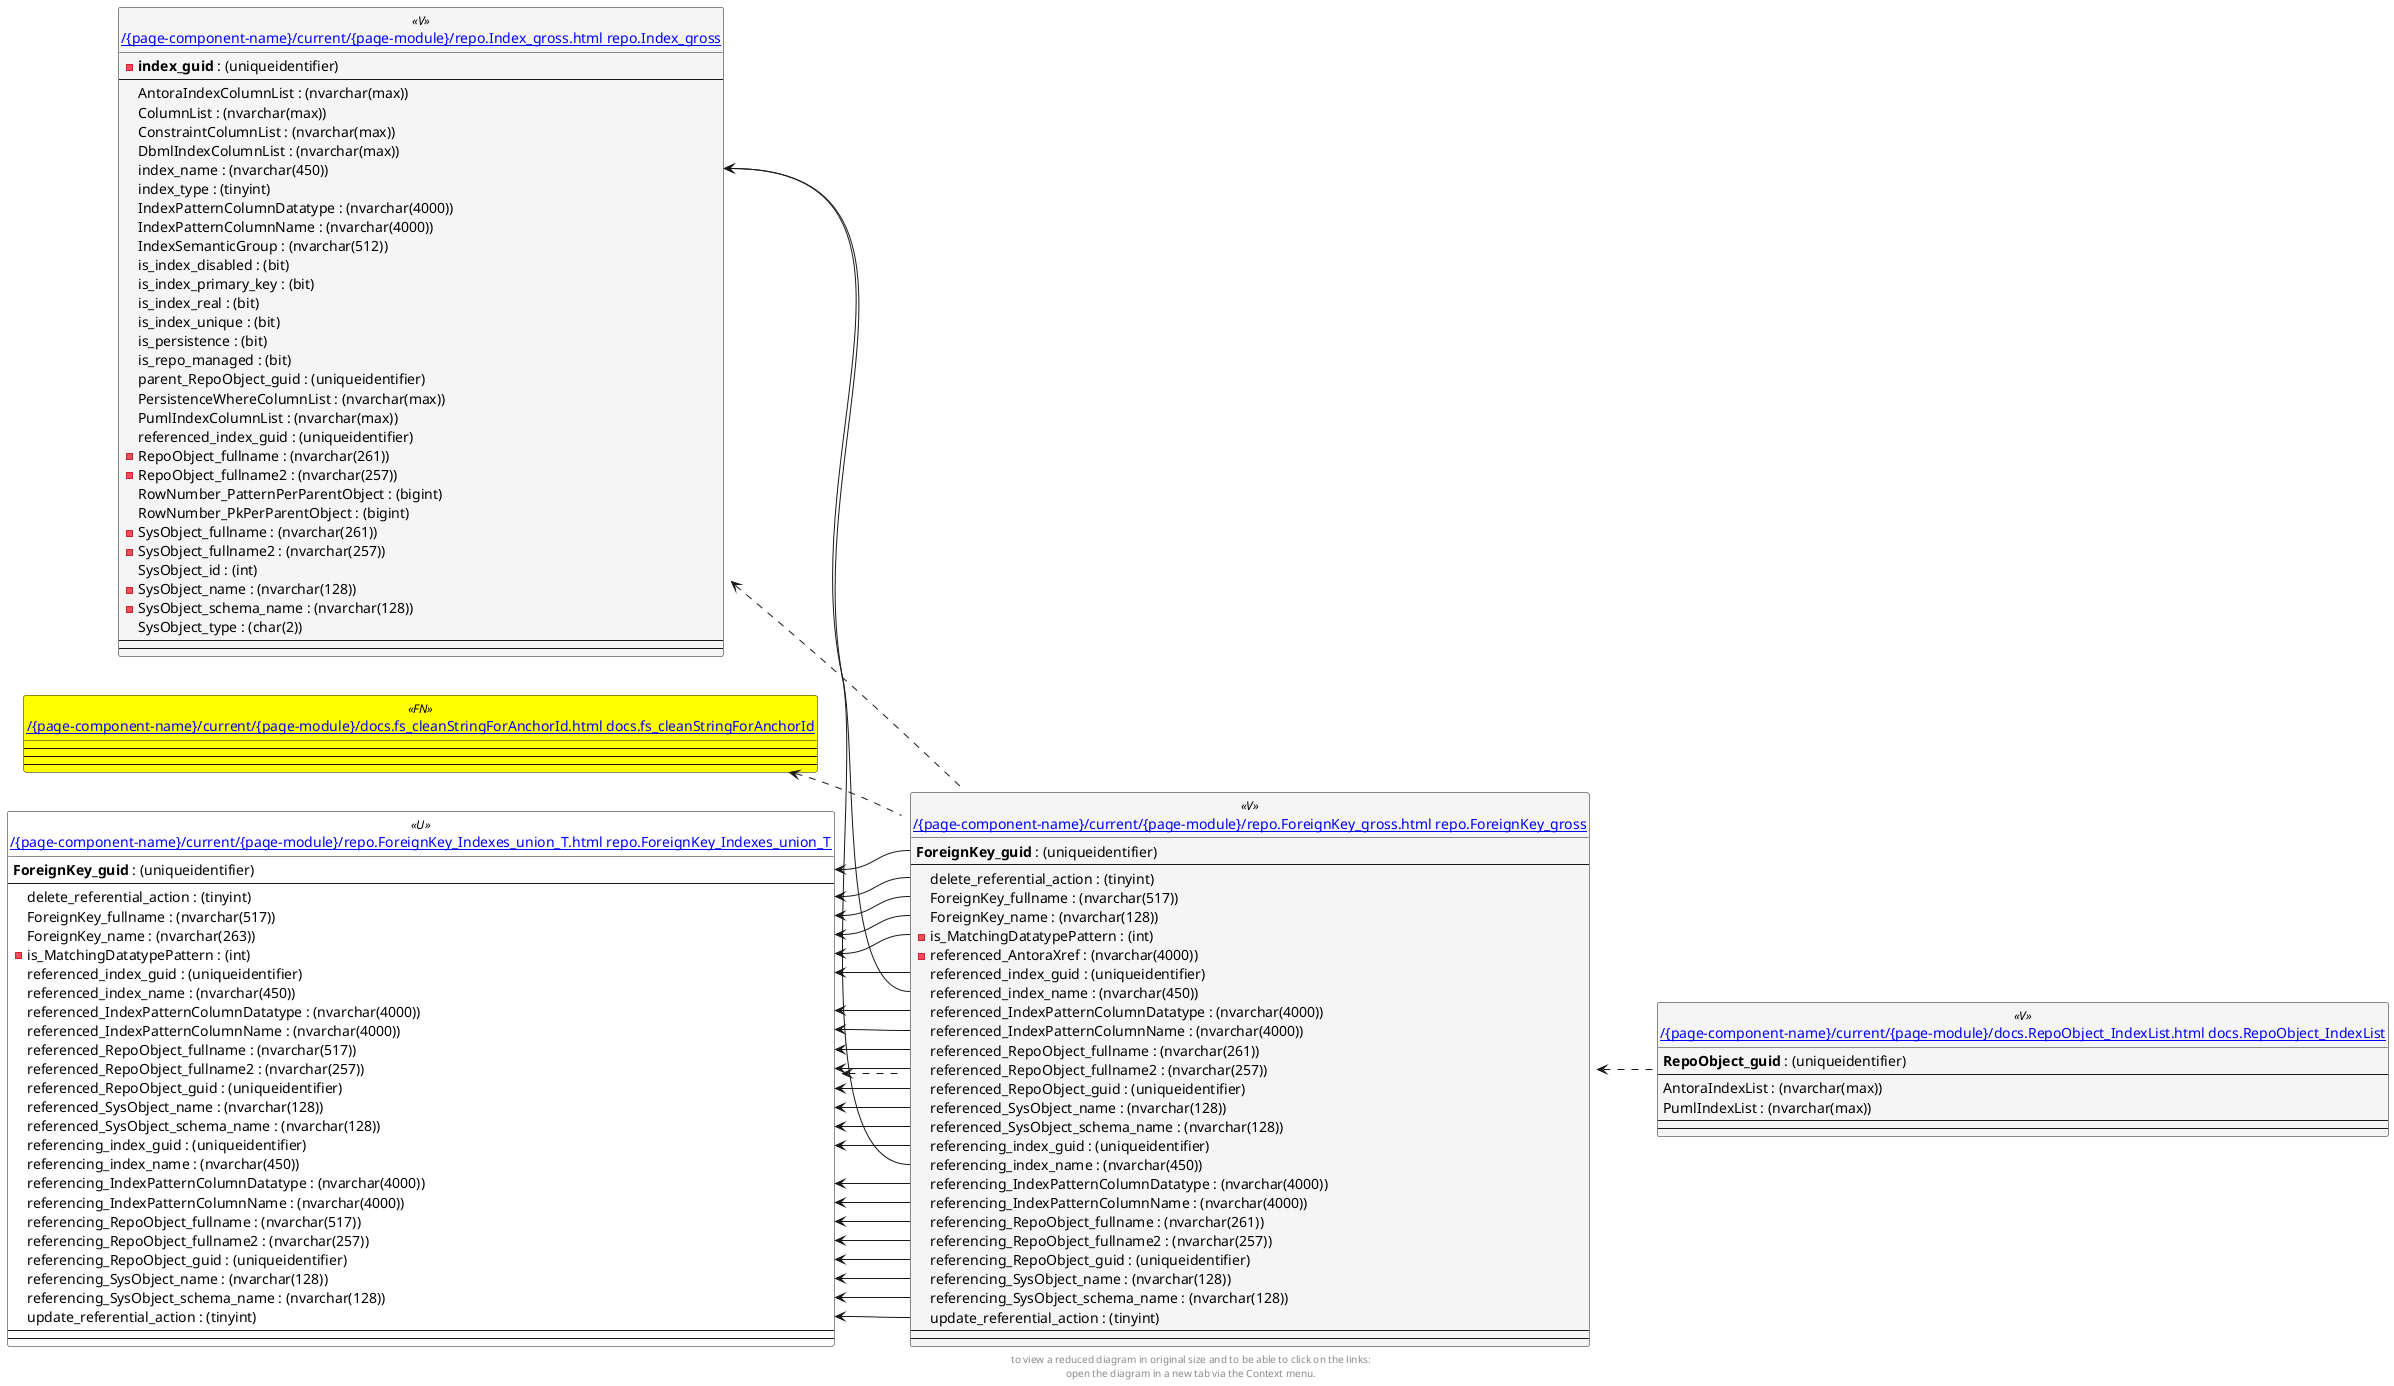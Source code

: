 @startuml
left to right direction
'top to bottom direction
hide circle
'avoide "." issues:
set namespaceSeparator none


skinparam class {
  BackgroundColor White
  BackgroundColor<<FN>> Yellow
  BackgroundColor<<FS>> Yellow
  BackgroundColor<<FT>> LightGray
  BackgroundColor<<IF>> Yellow
  BackgroundColor<<IS>> Yellow
  BackgroundColor<<P>> Aqua
  BackgroundColor<<PC>> Aqua
  BackgroundColor<<SN>> Yellow
  BackgroundColor<<SO>> SlateBlue
  BackgroundColor<<TF>> LightGray
  BackgroundColor<<TR>> Tomato
  BackgroundColor<<U>> White
  BackgroundColor<<V>> WhiteSmoke
  BackgroundColor<<X>> Aqua
}


entity "[[{site-url}/{page-component-name}/current/{page-module}/docs.fs_cleanStringForAnchorId.html docs.fs_cleanStringForAnchorId]]" as docs.fs_cleanStringForAnchorId << FN >> {
  --
  --
  --
}

entity "[[{site-url}/{page-component-name}/current/{page-module}/docs.RepoObject_IndexList.html docs.RepoObject_IndexList]]" as docs.RepoObject_IndexList << V >> {
  **RepoObject_guid** : (uniqueidentifier)
  --
  AntoraIndexList : (nvarchar(max))
  PumlIndexList : (nvarchar(max))
  --
  --
}

entity "[[{site-url}/{page-component-name}/current/{page-module}/repo.ForeignKey_gross.html repo.ForeignKey_gross]]" as repo.ForeignKey_gross << V >> {
  **ForeignKey_guid** : (uniqueidentifier)
  --
  delete_referential_action : (tinyint)
  ForeignKey_fullname : (nvarchar(517))
  ForeignKey_name : (nvarchar(128))
  - is_MatchingDatatypePattern : (int)
  - referenced_AntoraXref : (nvarchar(4000))
  referenced_index_guid : (uniqueidentifier)
  referenced_index_name : (nvarchar(450))
  referenced_IndexPatternColumnDatatype : (nvarchar(4000))
  referenced_IndexPatternColumnName : (nvarchar(4000))
  referenced_RepoObject_fullname : (nvarchar(261))
  referenced_RepoObject_fullname2 : (nvarchar(257))
  referenced_RepoObject_guid : (uniqueidentifier)
  referenced_SysObject_name : (nvarchar(128))
  referenced_SysObject_schema_name : (nvarchar(128))
  referencing_index_guid : (uniqueidentifier)
  referencing_index_name : (nvarchar(450))
  referencing_IndexPatternColumnDatatype : (nvarchar(4000))
  referencing_IndexPatternColumnName : (nvarchar(4000))
  referencing_RepoObject_fullname : (nvarchar(261))
  referencing_RepoObject_fullname2 : (nvarchar(257))
  referencing_RepoObject_guid : (uniqueidentifier)
  referencing_SysObject_name : (nvarchar(128))
  referencing_SysObject_schema_name : (nvarchar(128))
  update_referential_action : (tinyint)
  --
  --
}

entity "[[{site-url}/{page-component-name}/current/{page-module}/repo.ForeignKey_Indexes_union_T.html repo.ForeignKey_Indexes_union_T]]" as repo.ForeignKey_Indexes_union_T << U >> {
  **ForeignKey_guid** : (uniqueidentifier)
  --
  delete_referential_action : (tinyint)
  ForeignKey_fullname : (nvarchar(517))
  ForeignKey_name : (nvarchar(263))
  - is_MatchingDatatypePattern : (int)
  referenced_index_guid : (uniqueidentifier)
  referenced_index_name : (nvarchar(450))
  referenced_IndexPatternColumnDatatype : (nvarchar(4000))
  referenced_IndexPatternColumnName : (nvarchar(4000))
  referenced_RepoObject_fullname : (nvarchar(517))
  referenced_RepoObject_fullname2 : (nvarchar(257))
  referenced_RepoObject_guid : (uniqueidentifier)
  referenced_SysObject_name : (nvarchar(128))
  referenced_SysObject_schema_name : (nvarchar(128))
  referencing_index_guid : (uniqueidentifier)
  referencing_index_name : (nvarchar(450))
  referencing_IndexPatternColumnDatatype : (nvarchar(4000))
  referencing_IndexPatternColumnName : (nvarchar(4000))
  referencing_RepoObject_fullname : (nvarchar(517))
  referencing_RepoObject_fullname2 : (nvarchar(257))
  referencing_RepoObject_guid : (uniqueidentifier)
  referencing_SysObject_name : (nvarchar(128))
  referencing_SysObject_schema_name : (nvarchar(128))
  update_referential_action : (tinyint)
  --
  --
}

entity "[[{site-url}/{page-component-name}/current/{page-module}/repo.Index_gross.html repo.Index_gross]]" as repo.Index_gross << V >> {
  - **index_guid** : (uniqueidentifier)
  --
  AntoraIndexColumnList : (nvarchar(max))
  ColumnList : (nvarchar(max))
  ConstraintColumnList : (nvarchar(max))
  DbmlIndexColumnList : (nvarchar(max))
  index_name : (nvarchar(450))
  index_type : (tinyint)
  IndexPatternColumnDatatype : (nvarchar(4000))
  IndexPatternColumnName : (nvarchar(4000))
  IndexSemanticGroup : (nvarchar(512))
  is_index_disabled : (bit)
  is_index_primary_key : (bit)
  is_index_real : (bit)
  is_index_unique : (bit)
  is_persistence : (bit)
  is_repo_managed : (bit)
  parent_RepoObject_guid : (uniqueidentifier)
  PersistenceWhereColumnList : (nvarchar(max))
  PumlIndexColumnList : (nvarchar(max))
  referenced_index_guid : (uniqueidentifier)
  - RepoObject_fullname : (nvarchar(261))
  - RepoObject_fullname2 : (nvarchar(257))
  RowNumber_PatternPerParentObject : (bigint)
  RowNumber_PkPerParentObject : (bigint)
  - SysObject_fullname : (nvarchar(261))
  - SysObject_fullname2 : (nvarchar(257))
  SysObject_id : (int)
  - SysObject_name : (nvarchar(128))
  - SysObject_schema_name : (nvarchar(128))
  SysObject_type : (char(2))
  --
  --
}

docs.fs_cleanStringForAnchorId <.. repo.ForeignKey_gross
repo.ForeignKey_gross <.. docs.RepoObject_IndexList
repo.ForeignKey_Indexes_union_T <.. repo.ForeignKey_gross
repo.Index_gross <.. repo.ForeignKey_gross
repo.ForeignKey_Indexes_union_T::delete_referential_action <-- repo.ForeignKey_gross::delete_referential_action
repo.ForeignKey_Indexes_union_T::ForeignKey_fullname <-- repo.ForeignKey_gross::ForeignKey_fullname
repo.ForeignKey_Indexes_union_T::ForeignKey_guid <-- repo.ForeignKey_gross::ForeignKey_guid
repo.ForeignKey_Indexes_union_T::ForeignKey_name <-- repo.ForeignKey_gross::ForeignKey_name
repo.ForeignKey_Indexes_union_T::is_MatchingDatatypePattern <-- repo.ForeignKey_gross::is_MatchingDatatypePattern
repo.ForeignKey_Indexes_union_T::referenced_index_guid <-- repo.ForeignKey_gross::referenced_index_guid
repo.ForeignKey_Indexes_union_T::referenced_IndexPatternColumnDatatype <-- repo.ForeignKey_gross::referenced_IndexPatternColumnDatatype
repo.ForeignKey_Indexes_union_T::referenced_IndexPatternColumnName <-- repo.ForeignKey_gross::referenced_IndexPatternColumnName
repo.ForeignKey_Indexes_union_T::referenced_RepoObject_fullname <-- repo.ForeignKey_gross::referenced_RepoObject_fullname
repo.ForeignKey_Indexes_union_T::referenced_RepoObject_fullname2 <-- repo.ForeignKey_gross::referenced_RepoObject_fullname2
repo.ForeignKey_Indexes_union_T::referenced_RepoObject_guid <-- repo.ForeignKey_gross::referenced_RepoObject_guid
repo.ForeignKey_Indexes_union_T::referenced_SysObject_name <-- repo.ForeignKey_gross::referenced_SysObject_name
repo.ForeignKey_Indexes_union_T::referenced_SysObject_schema_name <-- repo.ForeignKey_gross::referenced_SysObject_schema_name
repo.ForeignKey_Indexes_union_T::referencing_index_guid <-- repo.ForeignKey_gross::referencing_index_guid
repo.ForeignKey_Indexes_union_T::referencing_IndexPatternColumnDatatype <-- repo.ForeignKey_gross::referencing_IndexPatternColumnDatatype
repo.ForeignKey_Indexes_union_T::referencing_IndexPatternColumnName <-- repo.ForeignKey_gross::referencing_IndexPatternColumnName
repo.ForeignKey_Indexes_union_T::referencing_RepoObject_fullname <-- repo.ForeignKey_gross::referencing_RepoObject_fullname
repo.ForeignKey_Indexes_union_T::referencing_RepoObject_fullname2 <-- repo.ForeignKey_gross::referencing_RepoObject_fullname2
repo.ForeignKey_Indexes_union_T::referencing_RepoObject_guid <-- repo.ForeignKey_gross::referencing_RepoObject_guid
repo.ForeignKey_Indexes_union_T::referencing_SysObject_name <-- repo.ForeignKey_gross::referencing_SysObject_name
repo.ForeignKey_Indexes_union_T::referencing_SysObject_schema_name <-- repo.ForeignKey_gross::referencing_SysObject_schema_name
repo.ForeignKey_Indexes_union_T::update_referential_action <-- repo.ForeignKey_gross::update_referential_action
repo.Index_gross::index_name <-- repo.ForeignKey_gross::referenced_index_name
repo.Index_gross::index_name <-- repo.ForeignKey_gross::referencing_index_name
footer
to view a reduced diagram in original size and to be able to click on the links:
open the diagram in a new tab via the Context menu.
end footer

@enduml

